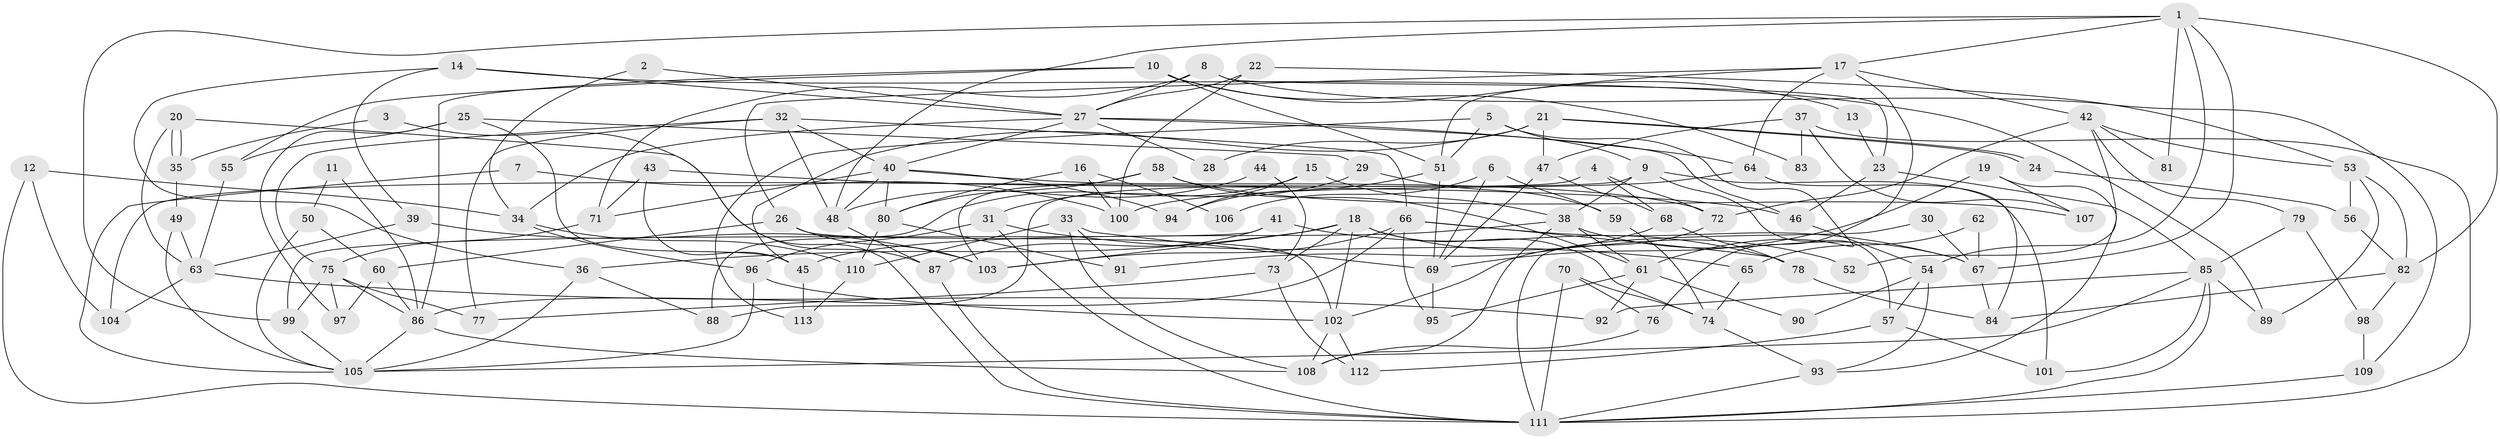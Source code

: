 // coarse degree distribution, {10: 0.029850746268656716, 2: 0.13432835820895522, 9: 0.04477611940298507, 4: 0.19402985074626866, 3: 0.2537313432835821, 6: 0.1044776119402985, 5: 0.05970149253731343, 7: 0.07462686567164178, 12: 0.029850746268656716, 8: 0.05970149253731343, 17: 0.014925373134328358}
// Generated by graph-tools (version 1.1) at 2025/18/03/04/25 18:18:47]
// undirected, 113 vertices, 226 edges
graph export_dot {
graph [start="1"]
  node [color=gray90,style=filled];
  1;
  2;
  3;
  4;
  5;
  6;
  7;
  8;
  9;
  10;
  11;
  12;
  13;
  14;
  15;
  16;
  17;
  18;
  19;
  20;
  21;
  22;
  23;
  24;
  25;
  26;
  27;
  28;
  29;
  30;
  31;
  32;
  33;
  34;
  35;
  36;
  37;
  38;
  39;
  40;
  41;
  42;
  43;
  44;
  45;
  46;
  47;
  48;
  49;
  50;
  51;
  52;
  53;
  54;
  55;
  56;
  57;
  58;
  59;
  60;
  61;
  62;
  63;
  64;
  65;
  66;
  67;
  68;
  69;
  70;
  71;
  72;
  73;
  74;
  75;
  76;
  77;
  78;
  79;
  80;
  81;
  82;
  83;
  84;
  85;
  86;
  87;
  88;
  89;
  90;
  91;
  92;
  93;
  94;
  95;
  96;
  97;
  98;
  99;
  100;
  101;
  102;
  103;
  104;
  105;
  106;
  107;
  108;
  109;
  110;
  111;
  112;
  113;
  1 -- 82;
  1 -- 67;
  1 -- 17;
  1 -- 48;
  1 -- 54;
  1 -- 81;
  1 -- 99;
  2 -- 27;
  2 -- 34;
  3 -- 35;
  3 -- 111;
  4 -- 72;
  4 -- 68;
  4 -- 88;
  5 -- 113;
  5 -- 51;
  5 -- 9;
  5 -- 61;
  6 -- 69;
  6 -- 59;
  6 -- 106;
  7 -- 100;
  7 -- 105;
  8 -- 71;
  8 -- 27;
  8 -- 23;
  8 -- 109;
  9 -- 101;
  9 -- 38;
  9 -- 57;
  9 -- 104;
  10 -- 51;
  10 -- 86;
  10 -- 13;
  10 -- 55;
  10 -- 83;
  11 -- 86;
  11 -- 50;
  12 -- 104;
  12 -- 111;
  12 -- 34;
  13 -- 23;
  14 -- 27;
  14 -- 36;
  14 -- 39;
  14 -- 89;
  15 -- 38;
  15 -- 94;
  15 -- 88;
  16 -- 80;
  16 -- 100;
  16 -- 106;
  17 -- 76;
  17 -- 26;
  17 -- 42;
  17 -- 51;
  17 -- 64;
  18 -- 36;
  18 -- 102;
  18 -- 52;
  18 -- 73;
  18 -- 74;
  18 -- 103;
  19 -- 69;
  19 -- 93;
  19 -- 107;
  20 -- 35;
  20 -- 35;
  20 -- 87;
  20 -- 63;
  21 -- 24;
  21 -- 24;
  21 -- 47;
  21 -- 28;
  21 -- 45;
  22 -- 53;
  22 -- 27;
  22 -- 100;
  23 -- 46;
  23 -- 85;
  24 -- 56;
  25 -- 45;
  25 -- 55;
  25 -- 29;
  25 -- 97;
  26 -- 103;
  26 -- 60;
  26 -- 102;
  27 -- 34;
  27 -- 40;
  27 -- 28;
  27 -- 46;
  27 -- 64;
  29 -- 31;
  29 -- 59;
  30 -- 67;
  30 -- 111;
  31 -- 111;
  31 -- 96;
  31 -- 65;
  32 -- 77;
  32 -- 66;
  32 -- 40;
  32 -- 48;
  32 -- 75;
  33 -- 91;
  33 -- 108;
  33 -- 69;
  33 -- 110;
  34 -- 110;
  34 -- 96;
  35 -- 49;
  36 -- 88;
  36 -- 105;
  37 -- 111;
  37 -- 107;
  37 -- 47;
  37 -- 83;
  38 -- 108;
  38 -- 45;
  38 -- 61;
  38 -- 67;
  39 -- 103;
  39 -- 63;
  40 -- 48;
  40 -- 71;
  40 -- 72;
  40 -- 80;
  40 -- 94;
  41 -- 78;
  41 -- 99;
  41 -- 87;
  42 -- 72;
  42 -- 52;
  42 -- 53;
  42 -- 79;
  42 -- 81;
  43 -- 71;
  43 -- 45;
  43 -- 46;
  44 -- 48;
  44 -- 73;
  45 -- 113;
  46 -- 54;
  47 -- 69;
  47 -- 68;
  48 -- 87;
  49 -- 63;
  49 -- 105;
  50 -- 60;
  50 -- 105;
  51 -- 69;
  51 -- 94;
  53 -- 89;
  53 -- 56;
  53 -- 82;
  54 -- 57;
  54 -- 90;
  54 -- 93;
  55 -- 63;
  56 -- 82;
  57 -- 101;
  57 -- 112;
  58 -- 61;
  58 -- 103;
  58 -- 80;
  58 -- 107;
  59 -- 74;
  60 -- 97;
  60 -- 86;
  61 -- 90;
  61 -- 92;
  61 -- 95;
  62 -- 65;
  62 -- 67;
  63 -- 92;
  63 -- 104;
  64 -- 84;
  64 -- 100;
  65 -- 74;
  66 -- 67;
  66 -- 86;
  66 -- 78;
  66 -- 95;
  66 -- 103;
  67 -- 84;
  68 -- 78;
  68 -- 91;
  69 -- 95;
  70 -- 74;
  70 -- 111;
  70 -- 76;
  71 -- 75;
  72 -- 102;
  73 -- 112;
  73 -- 77;
  74 -- 93;
  75 -- 86;
  75 -- 77;
  75 -- 97;
  75 -- 99;
  76 -- 108;
  78 -- 84;
  79 -- 85;
  79 -- 98;
  80 -- 91;
  80 -- 110;
  82 -- 98;
  82 -- 84;
  85 -- 92;
  85 -- 89;
  85 -- 101;
  85 -- 105;
  85 -- 111;
  86 -- 105;
  86 -- 108;
  87 -- 111;
  93 -- 111;
  96 -- 105;
  96 -- 102;
  98 -- 109;
  99 -- 105;
  102 -- 108;
  102 -- 112;
  109 -- 111;
  110 -- 113;
}

